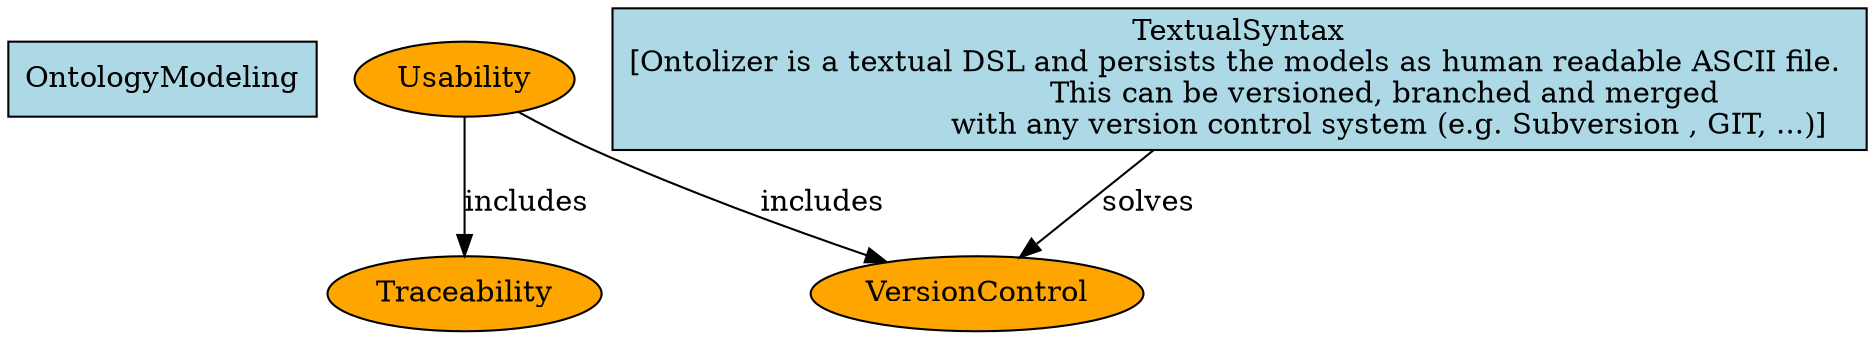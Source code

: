 
digraph {
	OntologyModeling [shape=rectangle,fillcolor=lightblue,style=filled];				
	Usability [shape=oval,fillcolor=orange,style=filled];				
	Usability -> Traceability [ label = "includes" ];
	Usability -> VersionControl [ label = "includes" ];
	Traceability [shape=oval,fillcolor=orange,style=filled];				
	VersionControl [shape=oval,fillcolor=orange,style=filled];				
	TextualSyntax [label="TextualSyntax\n[Ontolizer is a textual DSL and persists the models as human readable ASCII file. 
				This can be versioned, branched and merged 
				with any version control system (e.g. Subversion , GIT, ...)]" shape=rectangle,fillcolor=lightblue,style=filled];				
	TextualSyntax -> VersionControl [ label = "solves" ];
}
